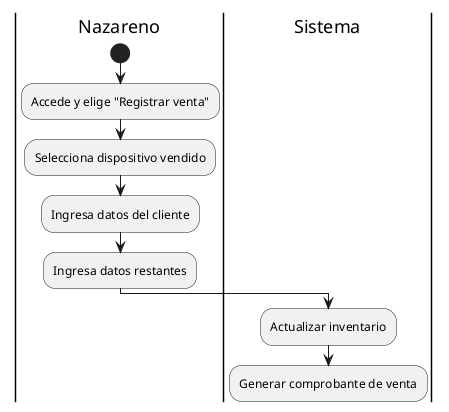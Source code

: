 @startuml

' Diagrama de actividad para BUC05 – Registrar venta del dispositivo
|Nazareno|
start
:Accede y elige "Registrar venta";
:Selecciona dispositivo vendido;
:Ingresa datos del cliente;
:Ingresa datos restantes;
|Sistema|
:Actualizar inventario;
:Generar comprobante de venta;

@enduml